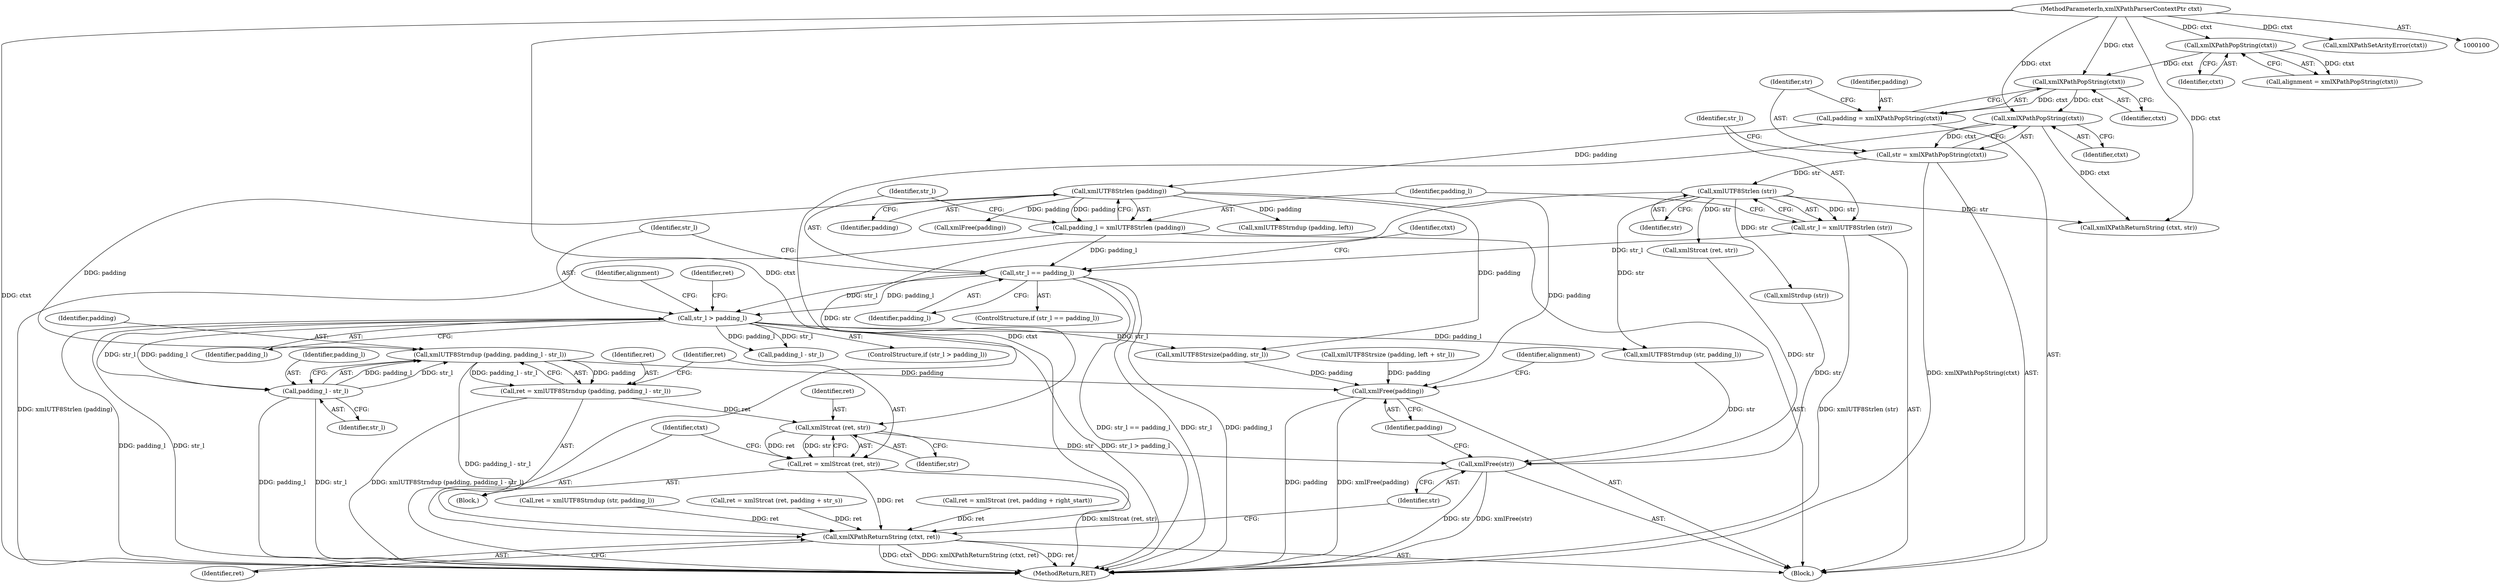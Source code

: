 digraph "0_Chrome_96dbafe288dbe2f0cc45fa3c39daf6d0c37acbab_8@pointer" {
"1000184" [label="(Call,xmlUTF8Strndup (padding, padding_l - str_l))"];
"1000148" [label="(Call,xmlUTF8Strlen (padding))"];
"1000134" [label="(Call,padding = xmlXPathPopString(ctxt))"];
"1000136" [label="(Call,xmlXPathPopString(ctxt))"];
"1000128" [label="(Call,xmlXPathPopString(ctxt))"];
"1000101" [label="(MethodParameterIn,xmlXPathParserContextPtr ctxt)"];
"1000186" [label="(Call,padding_l - str_l)"];
"1000164" [label="(Call,str_l > padding_l)"];
"1000151" [label="(Call,str_l == padding_l)"];
"1000142" [label="(Call,str_l = xmlUTF8Strlen (str))"];
"1000144" [label="(Call,xmlUTF8Strlen (str))"];
"1000138" [label="(Call,str = xmlXPathPopString(ctxt))"];
"1000140" [label="(Call,xmlXPathPopString(ctxt))"];
"1000146" [label="(Call,padding_l = xmlUTF8Strlen (padding))"];
"1000182" [label="(Call,ret = xmlUTF8Strndup (padding, padding_l - str_l))"];
"1000191" [label="(Call,xmlStrcat (ret, str))"];
"1000189" [label="(Call,ret = xmlStrcat (ret, str))"];
"1000254" [label="(Call,xmlXPathReturnString (ctxt, ret))"];
"1000257" [label="(Call,xmlFree(str))"];
"1000259" [label="(Call,xmlFree(padding))"];
"1000128" [label="(Call,xmlXPathPopString(ctxt))"];
"1000103" [label="(Block,)"];
"1000218" [label="(Call,xmlStrcat (ret, str))"];
"1000146" [label="(Call,padding_l = xmlUTF8Strlen (padding))"];
"1000260" [label="(Identifier,padding)"];
"1000181" [label="(Block,)"];
"1000139" [label="(Identifier,str)"];
"1000126" [label="(Call,alignment = xmlXPathPopString(ctxt))"];
"1000177" [label="(Identifier,alignment)"];
"1000193" [label="(Identifier,str)"];
"1000136" [label="(Call,xmlXPathPopString(ctxt))"];
"1000186" [label="(Call,padding_l - str_l)"];
"1000138" [label="(Call,str = xmlXPathPopString(ctxt))"];
"1000263" [label="(MethodReturn,RET)"];
"1000256" [label="(Identifier,ret)"];
"1000245" [label="(Call,xmlStrdup (str))"];
"1000213" [label="(Call,xmlUTF8Strndup (padding, left))"];
"1000155" [label="(Call,xmlXPathReturnString (ctxt, str))"];
"1000156" [label="(Identifier,ctxt)"];
"1000137" [label="(Identifier,ctxt)"];
"1000145" [label="(Identifier,str)"];
"1000135" [label="(Identifier,padding)"];
"1000255" [label="(Identifier,ctxt)"];
"1000187" [label="(Identifier,padding_l)"];
"1000149" [label="(Identifier,padding)"];
"1000119" [label="(Call,xmlXPathSetArityError(ctxt))"];
"1000206" [label="(Call,padding_l - str_l)"];
"1000141" [label="(Identifier,ctxt)"];
"1000182" [label="(Call,ret = xmlUTF8Strndup (padding, padding_l - str_l))"];
"1000163" [label="(ControlStructure,if (str_l > padding_l))"];
"1000228" [label="(Call,ret = xmlStrcat (ret, padding + right_start))"];
"1000262" [label="(Identifier,alignment)"];
"1000191" [label="(Call,xmlStrcat (ret, str))"];
"1000259" [label="(Call,xmlFree(padding))"];
"1000190" [label="(Identifier,ret)"];
"1000257" [label="(Call,xmlFree(str))"];
"1000258" [label="(Identifier,str)"];
"1000148" [label="(Call,xmlUTF8Strlen (padding))"];
"1000166" [label="(Identifier,padding_l)"];
"1000129" [label="(Identifier,ctxt)"];
"1000152" [label="(Identifier,str_l)"];
"1000153" [label="(Identifier,padding_l)"];
"1000223" [label="(Call,xmlUTF8Strsize (padding, left + str_l))"];
"1000164" [label="(Call,str_l > padding_l)"];
"1000240" [label="(Call,xmlUTF8Strsize(padding, str_l))"];
"1000170" [label="(Call,xmlUTF8Strndup (str, padding_l))"];
"1000147" [label="(Identifier,padding_l)"];
"1000189" [label="(Call,ret = xmlStrcat (ret, str))"];
"1000151" [label="(Call,str_l == padding_l)"];
"1000142" [label="(Call,str_l = xmlUTF8Strlen (str))"];
"1000158" [label="(Call,xmlFree(padding))"];
"1000143" [label="(Identifier,str_l)"];
"1000168" [label="(Call,ret = xmlUTF8Strndup (str, padding_l))"];
"1000247" [label="(Call,ret = xmlStrcat (ret, padding + str_s))"];
"1000188" [label="(Identifier,str_l)"];
"1000140" [label="(Call,xmlXPathPopString(ctxt))"];
"1000192" [label="(Identifier,ret)"];
"1000165" [label="(Identifier,str_l)"];
"1000185" [label="(Identifier,padding)"];
"1000101" [label="(MethodParameterIn,xmlXPathParserContextPtr ctxt)"];
"1000169" [label="(Identifier,ret)"];
"1000150" [label="(ControlStructure,if (str_l == padding_l))"];
"1000134" [label="(Call,padding = xmlXPathPopString(ctxt))"];
"1000254" [label="(Call,xmlXPathReturnString (ctxt, ret))"];
"1000183" [label="(Identifier,ret)"];
"1000184" [label="(Call,xmlUTF8Strndup (padding, padding_l - str_l))"];
"1000144" [label="(Call,xmlUTF8Strlen (str))"];
"1000184" -> "1000182"  [label="AST: "];
"1000184" -> "1000186"  [label="CFG: "];
"1000185" -> "1000184"  [label="AST: "];
"1000186" -> "1000184"  [label="AST: "];
"1000182" -> "1000184"  [label="CFG: "];
"1000184" -> "1000263"  [label="DDG: padding_l - str_l"];
"1000184" -> "1000182"  [label="DDG: padding"];
"1000184" -> "1000182"  [label="DDG: padding_l - str_l"];
"1000148" -> "1000184"  [label="DDG: padding"];
"1000186" -> "1000184"  [label="DDG: padding_l"];
"1000186" -> "1000184"  [label="DDG: str_l"];
"1000184" -> "1000259"  [label="DDG: padding"];
"1000148" -> "1000146"  [label="AST: "];
"1000148" -> "1000149"  [label="CFG: "];
"1000149" -> "1000148"  [label="AST: "];
"1000146" -> "1000148"  [label="CFG: "];
"1000148" -> "1000146"  [label="DDG: padding"];
"1000134" -> "1000148"  [label="DDG: padding"];
"1000148" -> "1000158"  [label="DDG: padding"];
"1000148" -> "1000213"  [label="DDG: padding"];
"1000148" -> "1000240"  [label="DDG: padding"];
"1000148" -> "1000259"  [label="DDG: padding"];
"1000134" -> "1000103"  [label="AST: "];
"1000134" -> "1000136"  [label="CFG: "];
"1000135" -> "1000134"  [label="AST: "];
"1000136" -> "1000134"  [label="AST: "];
"1000139" -> "1000134"  [label="CFG: "];
"1000136" -> "1000134"  [label="DDG: ctxt"];
"1000136" -> "1000137"  [label="CFG: "];
"1000137" -> "1000136"  [label="AST: "];
"1000128" -> "1000136"  [label="DDG: ctxt"];
"1000101" -> "1000136"  [label="DDG: ctxt"];
"1000136" -> "1000140"  [label="DDG: ctxt"];
"1000128" -> "1000126"  [label="AST: "];
"1000128" -> "1000129"  [label="CFG: "];
"1000129" -> "1000128"  [label="AST: "];
"1000126" -> "1000128"  [label="CFG: "];
"1000128" -> "1000126"  [label="DDG: ctxt"];
"1000101" -> "1000128"  [label="DDG: ctxt"];
"1000101" -> "1000100"  [label="AST: "];
"1000101" -> "1000263"  [label="DDG: ctxt"];
"1000101" -> "1000119"  [label="DDG: ctxt"];
"1000101" -> "1000140"  [label="DDG: ctxt"];
"1000101" -> "1000155"  [label="DDG: ctxt"];
"1000101" -> "1000254"  [label="DDG: ctxt"];
"1000186" -> "1000188"  [label="CFG: "];
"1000187" -> "1000186"  [label="AST: "];
"1000188" -> "1000186"  [label="AST: "];
"1000186" -> "1000263"  [label="DDG: str_l"];
"1000186" -> "1000263"  [label="DDG: padding_l"];
"1000164" -> "1000186"  [label="DDG: padding_l"];
"1000164" -> "1000186"  [label="DDG: str_l"];
"1000164" -> "1000163"  [label="AST: "];
"1000164" -> "1000166"  [label="CFG: "];
"1000165" -> "1000164"  [label="AST: "];
"1000166" -> "1000164"  [label="AST: "];
"1000169" -> "1000164"  [label="CFG: "];
"1000177" -> "1000164"  [label="CFG: "];
"1000164" -> "1000263"  [label="DDG: str_l > padding_l"];
"1000164" -> "1000263"  [label="DDG: padding_l"];
"1000164" -> "1000263"  [label="DDG: str_l"];
"1000151" -> "1000164"  [label="DDG: str_l"];
"1000151" -> "1000164"  [label="DDG: padding_l"];
"1000164" -> "1000170"  [label="DDG: padding_l"];
"1000164" -> "1000206"  [label="DDG: padding_l"];
"1000164" -> "1000206"  [label="DDG: str_l"];
"1000164" -> "1000240"  [label="DDG: str_l"];
"1000151" -> "1000150"  [label="AST: "];
"1000151" -> "1000153"  [label="CFG: "];
"1000152" -> "1000151"  [label="AST: "];
"1000153" -> "1000151"  [label="AST: "];
"1000156" -> "1000151"  [label="CFG: "];
"1000165" -> "1000151"  [label="CFG: "];
"1000151" -> "1000263"  [label="DDG: str_l == padding_l"];
"1000151" -> "1000263"  [label="DDG: str_l"];
"1000151" -> "1000263"  [label="DDG: padding_l"];
"1000142" -> "1000151"  [label="DDG: str_l"];
"1000146" -> "1000151"  [label="DDG: padding_l"];
"1000142" -> "1000103"  [label="AST: "];
"1000142" -> "1000144"  [label="CFG: "];
"1000143" -> "1000142"  [label="AST: "];
"1000144" -> "1000142"  [label="AST: "];
"1000147" -> "1000142"  [label="CFG: "];
"1000142" -> "1000263"  [label="DDG: xmlUTF8Strlen (str)"];
"1000144" -> "1000142"  [label="DDG: str"];
"1000144" -> "1000145"  [label="CFG: "];
"1000145" -> "1000144"  [label="AST: "];
"1000138" -> "1000144"  [label="DDG: str"];
"1000144" -> "1000155"  [label="DDG: str"];
"1000144" -> "1000170"  [label="DDG: str"];
"1000144" -> "1000191"  [label="DDG: str"];
"1000144" -> "1000218"  [label="DDG: str"];
"1000144" -> "1000245"  [label="DDG: str"];
"1000138" -> "1000103"  [label="AST: "];
"1000138" -> "1000140"  [label="CFG: "];
"1000139" -> "1000138"  [label="AST: "];
"1000140" -> "1000138"  [label="AST: "];
"1000143" -> "1000138"  [label="CFG: "];
"1000138" -> "1000263"  [label="DDG: xmlXPathPopString(ctxt)"];
"1000140" -> "1000138"  [label="DDG: ctxt"];
"1000140" -> "1000141"  [label="CFG: "];
"1000141" -> "1000140"  [label="AST: "];
"1000140" -> "1000155"  [label="DDG: ctxt"];
"1000140" -> "1000254"  [label="DDG: ctxt"];
"1000146" -> "1000103"  [label="AST: "];
"1000147" -> "1000146"  [label="AST: "];
"1000152" -> "1000146"  [label="CFG: "];
"1000146" -> "1000263"  [label="DDG: xmlUTF8Strlen (padding)"];
"1000182" -> "1000181"  [label="AST: "];
"1000183" -> "1000182"  [label="AST: "];
"1000190" -> "1000182"  [label="CFG: "];
"1000182" -> "1000263"  [label="DDG: xmlUTF8Strndup (padding, padding_l - str_l)"];
"1000182" -> "1000191"  [label="DDG: ret"];
"1000191" -> "1000189"  [label="AST: "];
"1000191" -> "1000193"  [label="CFG: "];
"1000192" -> "1000191"  [label="AST: "];
"1000193" -> "1000191"  [label="AST: "];
"1000189" -> "1000191"  [label="CFG: "];
"1000191" -> "1000189"  [label="DDG: ret"];
"1000191" -> "1000189"  [label="DDG: str"];
"1000191" -> "1000257"  [label="DDG: str"];
"1000189" -> "1000181"  [label="AST: "];
"1000190" -> "1000189"  [label="AST: "];
"1000255" -> "1000189"  [label="CFG: "];
"1000189" -> "1000263"  [label="DDG: xmlStrcat (ret, str)"];
"1000189" -> "1000254"  [label="DDG: ret"];
"1000254" -> "1000103"  [label="AST: "];
"1000254" -> "1000256"  [label="CFG: "];
"1000255" -> "1000254"  [label="AST: "];
"1000256" -> "1000254"  [label="AST: "];
"1000258" -> "1000254"  [label="CFG: "];
"1000254" -> "1000263"  [label="DDG: ctxt"];
"1000254" -> "1000263"  [label="DDG: xmlXPathReturnString (ctxt, ret)"];
"1000254" -> "1000263"  [label="DDG: ret"];
"1000247" -> "1000254"  [label="DDG: ret"];
"1000228" -> "1000254"  [label="DDG: ret"];
"1000168" -> "1000254"  [label="DDG: ret"];
"1000257" -> "1000103"  [label="AST: "];
"1000257" -> "1000258"  [label="CFG: "];
"1000258" -> "1000257"  [label="AST: "];
"1000260" -> "1000257"  [label="CFG: "];
"1000257" -> "1000263"  [label="DDG: str"];
"1000257" -> "1000263"  [label="DDG: xmlFree(str)"];
"1000245" -> "1000257"  [label="DDG: str"];
"1000218" -> "1000257"  [label="DDG: str"];
"1000170" -> "1000257"  [label="DDG: str"];
"1000259" -> "1000103"  [label="AST: "];
"1000259" -> "1000260"  [label="CFG: "];
"1000260" -> "1000259"  [label="AST: "];
"1000262" -> "1000259"  [label="CFG: "];
"1000259" -> "1000263"  [label="DDG: xmlFree(padding)"];
"1000259" -> "1000263"  [label="DDG: padding"];
"1000223" -> "1000259"  [label="DDG: padding"];
"1000240" -> "1000259"  [label="DDG: padding"];
}
